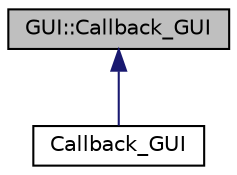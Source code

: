 digraph "GUI::Callback_GUI"
{
 // LATEX_PDF_SIZE
  edge [fontname="Helvetica",fontsize="10",labelfontname="Helvetica",labelfontsize="10"];
  node [fontname="Helvetica",fontsize="10",shape=record];
  Node1 [label="GUI::Callback_GUI",height=0.2,width=0.4,color="black", fillcolor="grey75", style="filled", fontcolor="black",tooltip="Callback interface which needs to be implemented by the user."];
  Node1 -> Node2 [dir="back",color="midnightblue",fontsize="10",style="solid",fontname="Helvetica"];
  Node2 [label="Callback_GUI",height=0.2,width=0.4,color="black", fillcolor="white", style="filled",URL="$classCallback__GUI.html",tooltip=" "];
}
